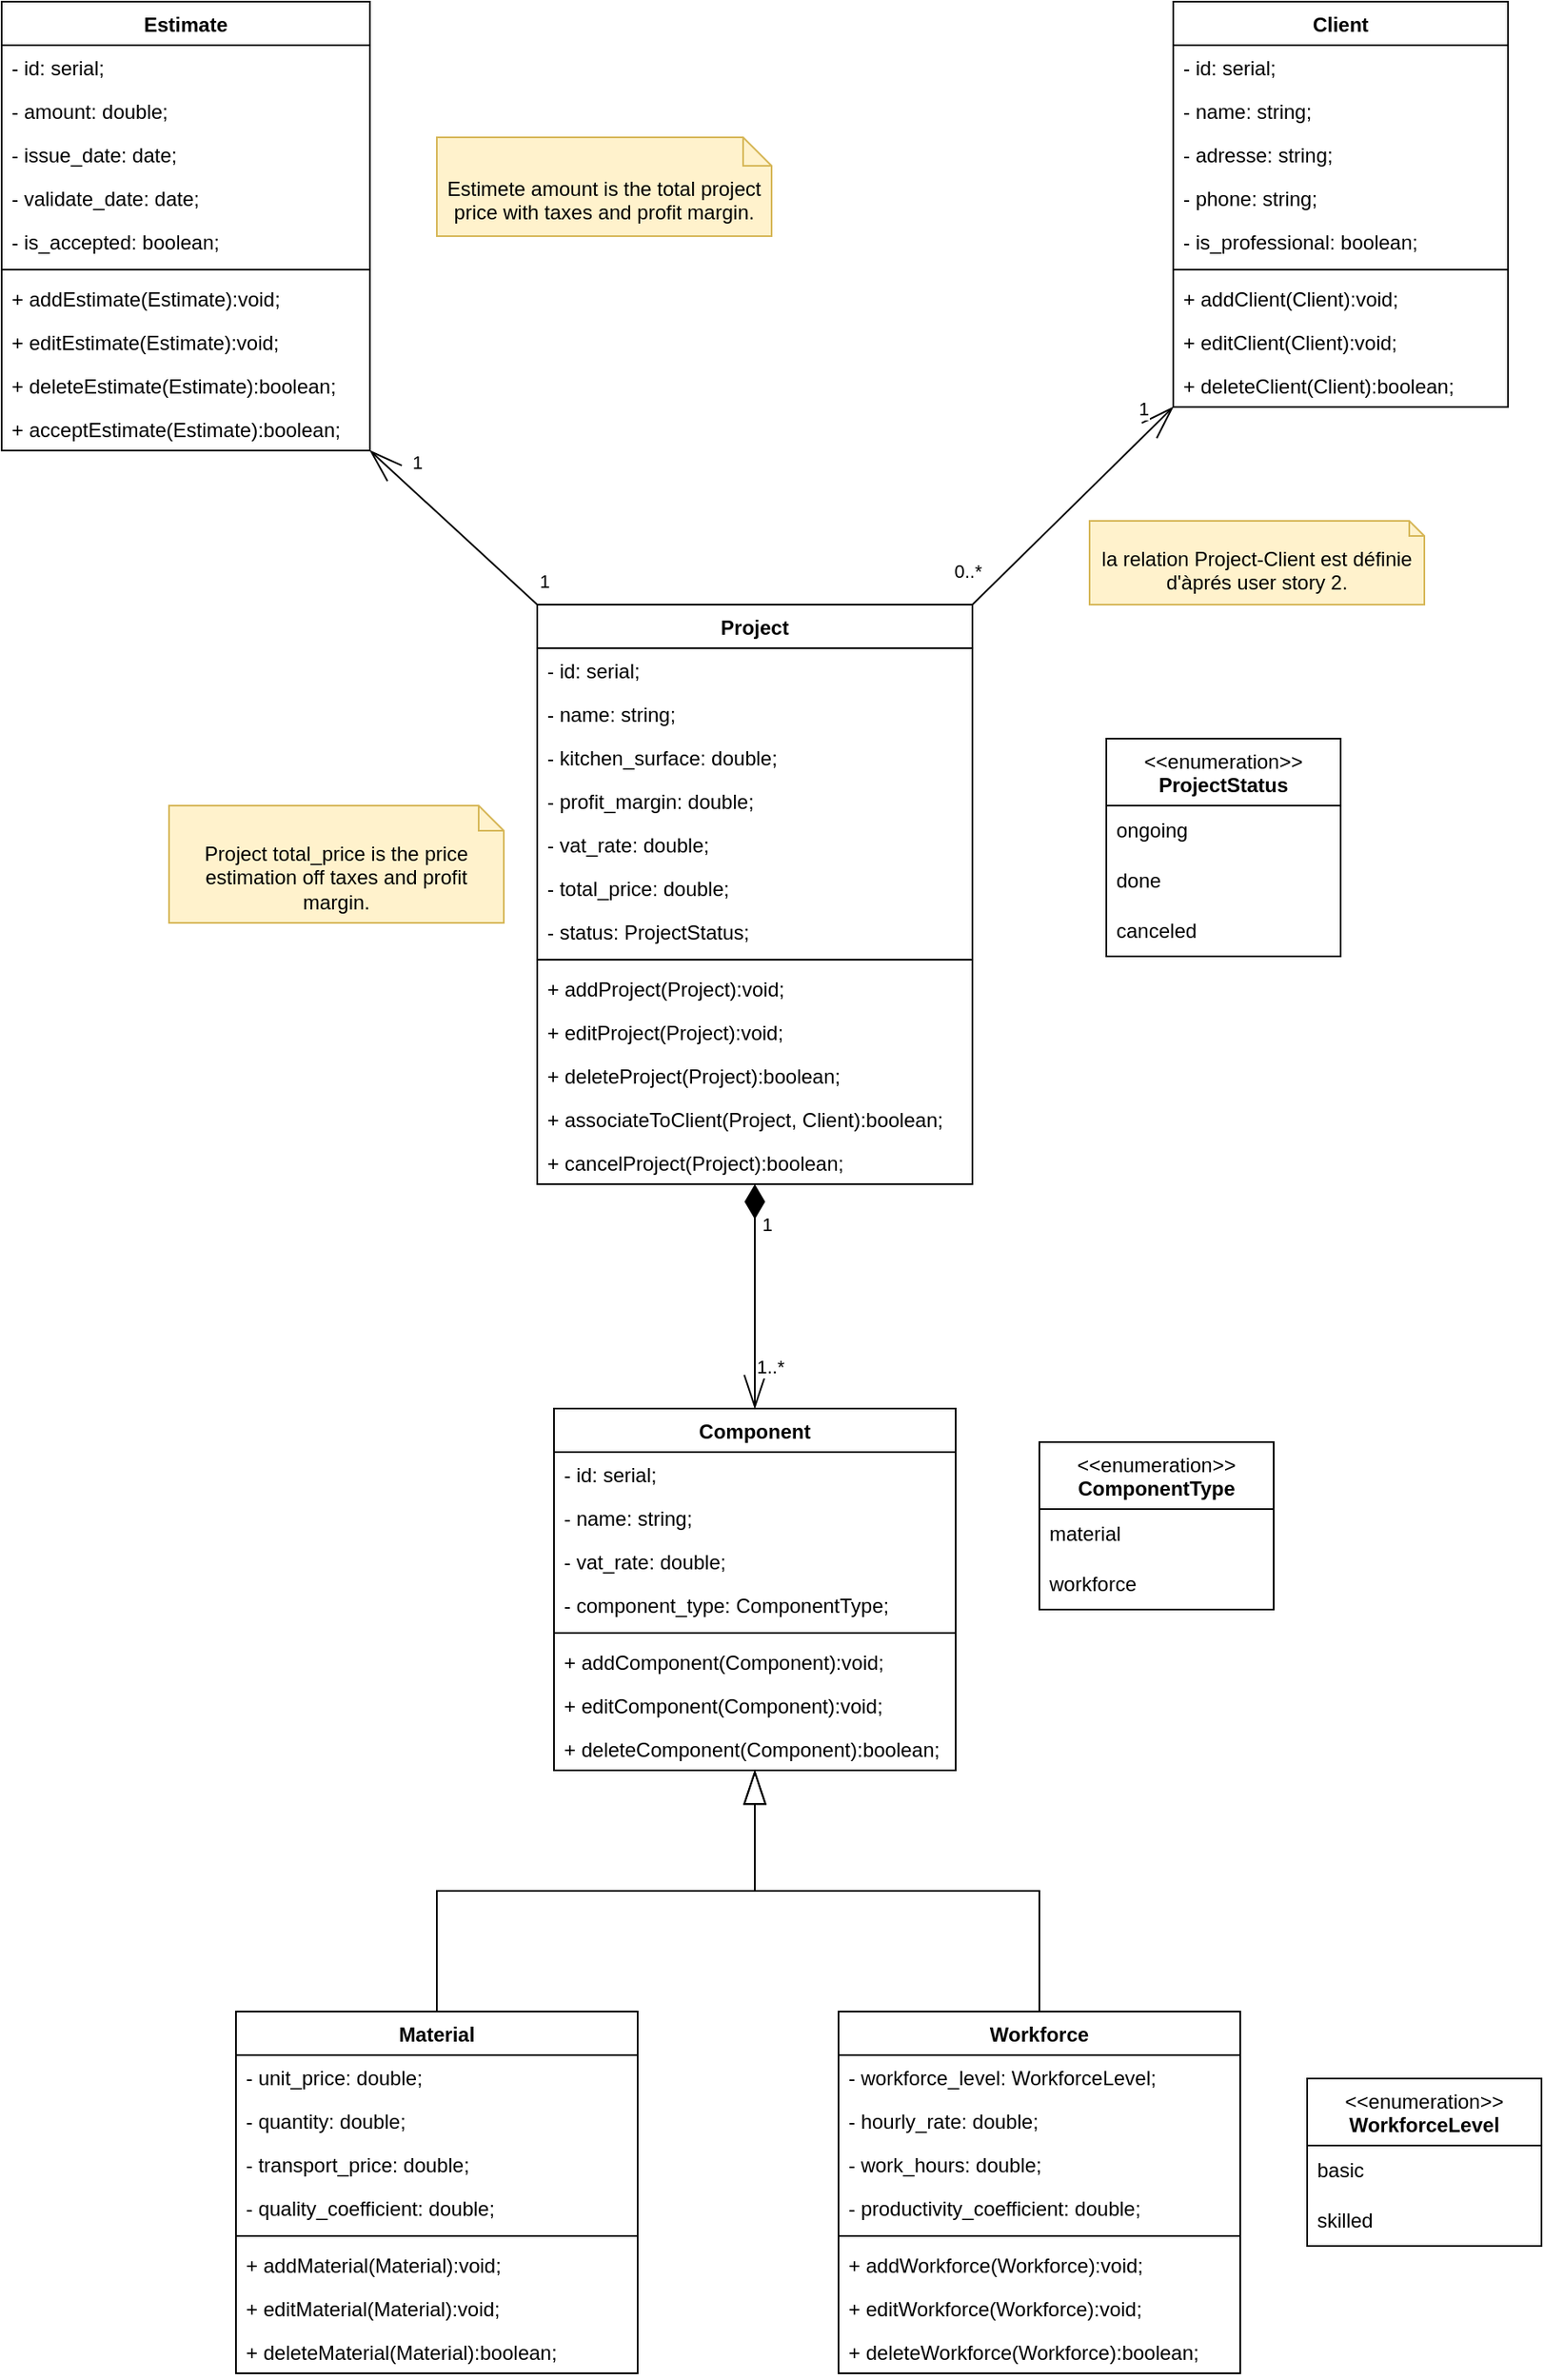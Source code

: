 <mxfile version="24.7.8">
  <diagram name="Class" id="Z4my6rKFRtbFITWfHtku">
    <mxGraphModel dx="1050" dy="621" grid="1" gridSize="10" guides="1" tooltips="1" connect="1" arrows="1" fold="1" page="1" pageScale="1" pageWidth="827" pageHeight="1169" math="0" shadow="0">
      <root>
        <mxCell id="0" />
        <mxCell id="1" parent="0" />
        <mxCell id="cM2csizYm42cRUb4WDKY-73" style="rounded=0;orthogonalLoop=1;jettySize=auto;html=1;exitX=0;exitY=0;exitDx=0;exitDy=0;entryX=1;entryY=1;entryDx=0;entryDy=0;endArrow=openThin;endFill=0;endSize=18;startArrow=none;startFill=0;" parent="1" source="cM2csizYm42cRUb4WDKY-1" target="cM2csizYm42cRUb4WDKY-54" edge="1">
          <mxGeometry relative="1" as="geometry" />
        </mxCell>
        <mxCell id="cM2csizYm42cRUb4WDKY-74" value="1" style="edgeLabel;html=1;align=center;verticalAlign=middle;resizable=0;points=[];" parent="cM2csizYm42cRUb4WDKY-73" vertex="1" connectable="0">
          <mxGeometry x="0.846" relative="1" as="geometry">
            <mxPoint x="20" as="offset" />
          </mxGeometry>
        </mxCell>
        <mxCell id="cM2csizYm42cRUb4WDKY-75" value="1" style="edgeLabel;html=1;align=center;verticalAlign=middle;resizable=0;points=[];" parent="cM2csizYm42cRUb4WDKY-73" vertex="1" connectable="0">
          <mxGeometry x="-0.889" y="1" relative="1" as="geometry">
            <mxPoint x="10" y="-10" as="offset" />
          </mxGeometry>
        </mxCell>
        <mxCell id="cM2csizYm42cRUb4WDKY-1" value="Project" style="swimlane;fontStyle=1;align=center;verticalAlign=top;childLayout=stackLayout;horizontal=1;startSize=26;horizontalStack=0;resizeParent=1;resizeParentMax=0;resizeLast=0;collapsible=1;marginBottom=0;whiteSpace=wrap;html=1;" parent="1" vertex="1">
          <mxGeometry x="420" y="400" width="260" height="346" as="geometry">
            <mxRectangle x="440" y="400" width="80" height="30" as="alternateBounds" />
          </mxGeometry>
        </mxCell>
        <mxCell id="cM2csizYm42cRUb4WDKY-2" value="- id: serial;" style="text;strokeColor=none;fillColor=none;align=left;verticalAlign=top;spacingLeft=4;spacingRight=4;overflow=hidden;rotatable=0;points=[[0,0.5],[1,0.5]];portConstraint=eastwest;whiteSpace=wrap;html=1;" parent="cM2csizYm42cRUb4WDKY-1" vertex="1">
          <mxGeometry y="26" width="260" height="26" as="geometry" />
        </mxCell>
        <mxCell id="cM2csizYm42cRUb4WDKY-5" value="- name: string;" style="text;strokeColor=none;fillColor=none;align=left;verticalAlign=top;spacingLeft=4;spacingRight=4;overflow=hidden;rotatable=0;points=[[0,0.5],[1,0.5]];portConstraint=eastwest;whiteSpace=wrap;html=1;" parent="cM2csizYm42cRUb4WDKY-1" vertex="1">
          <mxGeometry y="52" width="260" height="26" as="geometry" />
        </mxCell>
        <mxCell id="cM2csizYm42cRUb4WDKY-37" value="- kitchen_surface: double;" style="text;strokeColor=none;fillColor=none;align=left;verticalAlign=top;spacingLeft=4;spacingRight=4;overflow=hidden;rotatable=0;points=[[0,0.5],[1,0.5]];portConstraint=eastwest;whiteSpace=wrap;html=1;" parent="cM2csizYm42cRUb4WDKY-1" vertex="1">
          <mxGeometry y="78" width="260" height="26" as="geometry" />
        </mxCell>
        <mxCell id="cM2csizYm42cRUb4WDKY-6" value="- profit_margin: double;" style="text;strokeColor=none;fillColor=none;align=left;verticalAlign=top;spacingLeft=4;spacingRight=4;overflow=hidden;rotatable=0;points=[[0,0.5],[1,0.5]];portConstraint=eastwest;whiteSpace=wrap;html=1;" parent="cM2csizYm42cRUb4WDKY-1" vertex="1">
          <mxGeometry y="104" width="260" height="26" as="geometry" />
        </mxCell>
        <mxCell id="cM2csizYm42cRUb4WDKY-53" value="- vat_rate: double;" style="text;strokeColor=none;fillColor=none;align=left;verticalAlign=top;spacingLeft=4;spacingRight=4;overflow=hidden;rotatable=0;points=[[0,0.5],[1,0.5]];portConstraint=eastwest;whiteSpace=wrap;html=1;" parent="cM2csizYm42cRUb4WDKY-1" vertex="1">
          <mxGeometry y="130" width="260" height="26" as="geometry" />
        </mxCell>
        <mxCell id="cM2csizYm42cRUb4WDKY-7" value="- total_price: double;" style="text;strokeColor=none;fillColor=none;align=left;verticalAlign=top;spacingLeft=4;spacingRight=4;overflow=hidden;rotatable=0;points=[[0,0.5],[1,0.5]];portConstraint=eastwest;whiteSpace=wrap;html=1;" parent="cM2csizYm42cRUb4WDKY-1" vertex="1">
          <mxGeometry y="156" width="260" height="26" as="geometry" />
        </mxCell>
        <mxCell id="cM2csizYm42cRUb4WDKY-8" value="- status: ProjectStatus;" style="text;strokeColor=none;fillColor=none;align=left;verticalAlign=top;spacingLeft=4;spacingRight=4;overflow=hidden;rotatable=0;points=[[0,0.5],[1,0.5]];portConstraint=eastwest;whiteSpace=wrap;html=1;" parent="cM2csizYm42cRUb4WDKY-1" vertex="1">
          <mxGeometry y="182" width="260" height="26" as="geometry" />
        </mxCell>
        <mxCell id="cM2csizYm42cRUb4WDKY-3" value="" style="line;strokeWidth=1;fillColor=none;align=left;verticalAlign=middle;spacingTop=-1;spacingLeft=3;spacingRight=3;rotatable=0;labelPosition=right;points=[];portConstraint=eastwest;strokeColor=inherit;" parent="cM2csizYm42cRUb4WDKY-1" vertex="1">
          <mxGeometry y="208" width="260" height="8" as="geometry" />
        </mxCell>
        <mxCell id="cM2csizYm42cRUb4WDKY-4" value="+ addProject(Project):void;" style="text;strokeColor=none;fillColor=none;align=left;verticalAlign=top;spacingLeft=4;spacingRight=4;overflow=hidden;rotatable=0;points=[[0,0.5],[1,0.5]];portConstraint=eastwest;whiteSpace=wrap;html=1;" parent="cM2csizYm42cRUb4WDKY-1" vertex="1">
          <mxGeometry y="216" width="260" height="26" as="geometry" />
        </mxCell>
        <mxCell id="cM2csizYm42cRUb4WDKY-76" value="+ editProject(Project):void;" style="text;strokeColor=none;fillColor=none;align=left;verticalAlign=top;spacingLeft=4;spacingRight=4;overflow=hidden;rotatable=0;points=[[0,0.5],[1,0.5]];portConstraint=eastwest;whiteSpace=wrap;html=1;" parent="cM2csizYm42cRUb4WDKY-1" vertex="1">
          <mxGeometry y="242" width="260" height="26" as="geometry" />
        </mxCell>
        <mxCell id="cM2csizYm42cRUb4WDKY-77" value="+ deleteProject(Project):boolean;" style="text;strokeColor=none;fillColor=none;align=left;verticalAlign=top;spacingLeft=4;spacingRight=4;overflow=hidden;rotatable=0;points=[[0,0.5],[1,0.5]];portConstraint=eastwest;whiteSpace=wrap;html=1;" parent="cM2csizYm42cRUb4WDKY-1" vertex="1">
          <mxGeometry y="268" width="260" height="26" as="geometry" />
        </mxCell>
        <mxCell id="cM2csizYm42cRUb4WDKY-78" value="+ associateToClient(Project, Client):boolean;" style="text;strokeColor=none;fillColor=none;align=left;verticalAlign=top;spacingLeft=4;spacingRight=4;overflow=hidden;rotatable=0;points=[[0,0.5],[1,0.5]];portConstraint=eastwest;whiteSpace=wrap;html=1;" parent="cM2csizYm42cRUb4WDKY-1" vertex="1">
          <mxGeometry y="294" width="260" height="26" as="geometry" />
        </mxCell>
        <mxCell id="cM2csizYm42cRUb4WDKY-96" value="+ cancelProject(Project):boolean;" style="text;strokeColor=none;fillColor=none;align=left;verticalAlign=top;spacingLeft=4;spacingRight=4;overflow=hidden;rotatable=0;points=[[0,0.5],[1,0.5]];portConstraint=eastwest;whiteSpace=wrap;html=1;" parent="cM2csizYm42cRUb4WDKY-1" vertex="1">
          <mxGeometry y="320" width="260" height="26" as="geometry" />
        </mxCell>
        <mxCell id="cM2csizYm42cRUb4WDKY-65" style="rounded=0;orthogonalLoop=1;jettySize=auto;html=1;exitX=0.5;exitY=0;exitDx=0;exitDy=0;entryX=0.5;entryY=1;entryDx=0;entryDy=0;endArrow=diamondThin;endFill=1;endSize=18;startArrow=openThin;startFill=0;startSize=18;" parent="1" source="cM2csizYm42cRUb4WDKY-9" target="cM2csizYm42cRUb4WDKY-1" edge="1">
          <mxGeometry relative="1" as="geometry" />
        </mxCell>
        <mxCell id="cM2csizYm42cRUb4WDKY-66" value="1" style="edgeLabel;html=1;align=center;verticalAlign=middle;resizable=0;points=[];" parent="cM2csizYm42cRUb4WDKY-65" vertex="1" connectable="0">
          <mxGeometry x="0.65" y="-1" relative="1" as="geometry">
            <mxPoint x="6" as="offset" />
          </mxGeometry>
        </mxCell>
        <mxCell id="cM2csizYm42cRUb4WDKY-67" value="1..*" style="edgeLabel;html=1;align=center;verticalAlign=middle;resizable=0;points=[];" parent="cM2csizYm42cRUb4WDKY-65" vertex="1" connectable="0">
          <mxGeometry x="-0.779" y="1" relative="1" as="geometry">
            <mxPoint x="10" y="-10" as="offset" />
          </mxGeometry>
        </mxCell>
        <mxCell id="cM2csizYm42cRUb4WDKY-9" value="&lt;span style=&quot;text-align: left;&quot;&gt;Component&lt;/span&gt;" style="swimlane;fontStyle=1;align=center;verticalAlign=top;childLayout=stackLayout;horizontal=1;startSize=26;horizontalStack=0;resizeParent=1;resizeParentMax=0;resizeLast=0;collapsible=1;marginBottom=0;whiteSpace=wrap;html=1;" parent="1" vertex="1">
          <mxGeometry x="430" y="880" width="240" height="216" as="geometry">
            <mxRectangle x="430" y="680" width="100" height="30" as="alternateBounds" />
          </mxGeometry>
        </mxCell>
        <mxCell id="cM2csizYm42cRUb4WDKY-10" value="- id: serial;" style="text;strokeColor=none;fillColor=none;align=left;verticalAlign=top;spacingLeft=4;spacingRight=4;overflow=hidden;rotatable=0;points=[[0,0.5],[1,0.5]];portConstraint=eastwest;whiteSpace=wrap;html=1;" parent="cM2csizYm42cRUb4WDKY-9" vertex="1">
          <mxGeometry y="26" width="240" height="26" as="geometry" />
        </mxCell>
        <mxCell id="cM2csizYm42cRUb4WDKY-11" value="- name: string;" style="text;strokeColor=none;fillColor=none;align=left;verticalAlign=top;spacingLeft=4;spacingRight=4;overflow=hidden;rotatable=0;points=[[0,0.5],[1,0.5]];portConstraint=eastwest;whiteSpace=wrap;html=1;" parent="cM2csizYm42cRUb4WDKY-9" vertex="1">
          <mxGeometry y="52" width="240" height="26" as="geometry" />
        </mxCell>
        <mxCell id="cM2csizYm42cRUb4WDKY-25" value="- vat_rate: double;" style="text;strokeColor=none;fillColor=none;align=left;verticalAlign=top;spacingLeft=4;spacingRight=4;overflow=hidden;rotatable=0;points=[[0,0.5],[1,0.5]];portConstraint=eastwest;whiteSpace=wrap;html=1;" parent="cM2csizYm42cRUb4WDKY-9" vertex="1">
          <mxGeometry y="78" width="240" height="26" as="geometry" />
        </mxCell>
        <mxCell id="cM2csizYm42cRUb4WDKY-14" value="- component_type: ComponentType;" style="text;strokeColor=none;fillColor=none;align=left;verticalAlign=top;spacingLeft=4;spacingRight=4;overflow=hidden;rotatable=0;points=[[0,0.5],[1,0.5]];portConstraint=eastwest;whiteSpace=wrap;html=1;" parent="cM2csizYm42cRUb4WDKY-9" vertex="1">
          <mxGeometry y="104" width="240" height="26" as="geometry" />
        </mxCell>
        <mxCell id="cM2csizYm42cRUb4WDKY-15" value="" style="line;strokeWidth=1;fillColor=none;align=left;verticalAlign=middle;spacingTop=-1;spacingLeft=3;spacingRight=3;rotatable=0;labelPosition=right;points=[];portConstraint=eastwest;strokeColor=inherit;" parent="cM2csizYm42cRUb4WDKY-9" vertex="1">
          <mxGeometry y="130" width="240" height="8" as="geometry" />
        </mxCell>
        <mxCell id="cM2csizYm42cRUb4WDKY-86" value="+ addComponent(Component):void;" style="text;strokeColor=none;fillColor=none;align=left;verticalAlign=top;spacingLeft=4;spacingRight=4;overflow=hidden;rotatable=0;points=[[0,0.5],[1,0.5]];portConstraint=eastwest;whiteSpace=wrap;html=1;" parent="cM2csizYm42cRUb4WDKY-9" vertex="1">
          <mxGeometry y="138" width="240" height="26" as="geometry" />
        </mxCell>
        <mxCell id="cM2csizYm42cRUb4WDKY-87" value="+ editComponent(Component):void;" style="text;strokeColor=none;fillColor=none;align=left;verticalAlign=top;spacingLeft=4;spacingRight=4;overflow=hidden;rotatable=0;points=[[0,0.5],[1,0.5]];portConstraint=eastwest;whiteSpace=wrap;html=1;" parent="cM2csizYm42cRUb4WDKY-9" vertex="1">
          <mxGeometry y="164" width="240" height="26" as="geometry" />
        </mxCell>
        <mxCell id="cM2csizYm42cRUb4WDKY-88" value="+ deleteComponent(Component):boolean;" style="text;strokeColor=none;fillColor=none;align=left;verticalAlign=top;spacingLeft=4;spacingRight=4;overflow=hidden;rotatable=0;points=[[0,0.5],[1,0.5]];portConstraint=eastwest;whiteSpace=wrap;html=1;" parent="cM2csizYm42cRUb4WDKY-9" vertex="1">
          <mxGeometry y="190" width="240" height="26" as="geometry" />
        </mxCell>
        <mxCell id="cM2csizYm42cRUb4WDKY-17" value="&amp;lt;&amp;lt;enumeration&amp;gt;&amp;gt;&lt;br&gt;&lt;span style=&quot;text-align: left;&quot;&gt;&lt;b&gt;ProjectStatus&lt;/b&gt;&lt;/span&gt;" style="swimlane;fontStyle=0;align=center;verticalAlign=top;childLayout=stackLayout;horizontal=1;startSize=40;horizontalStack=0;resizeParent=1;resizeParentMax=0;resizeLast=0;collapsible=0;marginBottom=0;html=1;whiteSpace=wrap;" parent="1" vertex="1">
          <mxGeometry x="760" y="480" width="140" height="130" as="geometry" />
        </mxCell>
        <mxCell id="cM2csizYm42cRUb4WDKY-18" value="ongoing" style="text;html=1;strokeColor=none;fillColor=none;align=left;verticalAlign=middle;spacingLeft=4;spacingRight=4;overflow=hidden;rotatable=0;points=[[0,0.5],[1,0.5]];portConstraint=eastwest;whiteSpace=wrap;" parent="cM2csizYm42cRUb4WDKY-17" vertex="1">
          <mxGeometry y="40" width="140" height="30" as="geometry" />
        </mxCell>
        <mxCell id="cM2csizYm42cRUb4WDKY-19" value="done" style="text;html=1;strokeColor=none;fillColor=none;align=left;verticalAlign=middle;spacingLeft=4;spacingRight=4;overflow=hidden;rotatable=0;points=[[0,0.5],[1,0.5]];portConstraint=eastwest;whiteSpace=wrap;" parent="cM2csizYm42cRUb4WDKY-17" vertex="1">
          <mxGeometry y="70" width="140" height="30" as="geometry" />
        </mxCell>
        <mxCell id="cM2csizYm42cRUb4WDKY-20" value="canceled" style="text;html=1;strokeColor=none;fillColor=none;align=left;verticalAlign=middle;spacingLeft=4;spacingRight=4;overflow=hidden;rotatable=0;points=[[0,0.5],[1,0.5]];portConstraint=eastwest;whiteSpace=wrap;" parent="cM2csizYm42cRUb4WDKY-17" vertex="1">
          <mxGeometry y="100" width="140" height="30" as="geometry" />
        </mxCell>
        <mxCell id="cM2csizYm42cRUb4WDKY-21" value="&amp;lt;&amp;lt;enumeration&amp;gt;&amp;gt;&lt;br&gt;&lt;span style=&quot;text-align: left;&quot;&gt;&lt;b&gt;ComponentType&lt;/b&gt;&lt;/span&gt;" style="swimlane;fontStyle=0;align=center;verticalAlign=top;childLayout=stackLayout;horizontal=1;startSize=40;horizontalStack=0;resizeParent=1;resizeParentMax=0;resizeLast=0;collapsible=0;marginBottom=0;html=1;whiteSpace=wrap;" parent="1" vertex="1">
          <mxGeometry x="720" y="900" width="140" height="100" as="geometry" />
        </mxCell>
        <mxCell id="cM2csizYm42cRUb4WDKY-22" value="material" style="text;html=1;strokeColor=none;fillColor=none;align=left;verticalAlign=middle;spacingLeft=4;spacingRight=4;overflow=hidden;rotatable=0;points=[[0,0.5],[1,0.5]];portConstraint=eastwest;whiteSpace=wrap;" parent="cM2csizYm42cRUb4WDKY-21" vertex="1">
          <mxGeometry y="40" width="140" height="30" as="geometry" />
        </mxCell>
        <mxCell id="cM2csizYm42cRUb4WDKY-23" value="workforce" style="text;html=1;strokeColor=none;fillColor=none;align=left;verticalAlign=middle;spacingLeft=4;spacingRight=4;overflow=hidden;rotatable=0;points=[[0,0.5],[1,0.5]];portConstraint=eastwest;whiteSpace=wrap;" parent="cM2csizYm42cRUb4WDKY-21" vertex="1">
          <mxGeometry y="70" width="140" height="30" as="geometry" />
        </mxCell>
        <mxCell id="cM2csizYm42cRUb4WDKY-64" style="edgeStyle=elbowEdgeStyle;rounded=0;orthogonalLoop=1;jettySize=auto;html=1;exitX=0.5;exitY=0;exitDx=0;exitDy=0;elbow=vertical;endArrow=blockThin;endFill=0;endSize=18;" parent="1" source="cM2csizYm42cRUb4WDKY-28" target="cM2csizYm42cRUb4WDKY-9" edge="1">
          <mxGeometry relative="1" as="geometry">
            <mxPoint x="490" y="940" as="targetPoint" />
          </mxGeometry>
        </mxCell>
        <mxCell id="cM2csizYm42cRUb4WDKY-28" value="Material" style="swimlane;fontStyle=1;align=center;verticalAlign=top;childLayout=stackLayout;horizontal=1;startSize=26;horizontalStack=0;resizeParent=1;resizeParentMax=0;resizeLast=0;collapsible=1;marginBottom=0;whiteSpace=wrap;html=1;" parent="1" vertex="1">
          <mxGeometry x="240" y="1240" width="240" height="216" as="geometry">
            <mxRectangle x="260" y="900" width="80" height="30" as="alternateBounds" />
          </mxGeometry>
        </mxCell>
        <mxCell id="cM2csizYm42cRUb4WDKY-12" value="- unit_price: double;" style="text;strokeColor=none;fillColor=none;align=left;verticalAlign=top;spacingLeft=4;spacingRight=4;overflow=hidden;rotatable=0;points=[[0,0.5],[1,0.5]];portConstraint=eastwest;whiteSpace=wrap;html=1;" parent="cM2csizYm42cRUb4WDKY-28" vertex="1">
          <mxGeometry y="26" width="240" height="26" as="geometry" />
        </mxCell>
        <mxCell id="cM2csizYm42cRUb4WDKY-13" value="- quantity: double;" style="text;strokeColor=none;fillColor=none;align=left;verticalAlign=top;spacingLeft=4;spacingRight=4;overflow=hidden;rotatable=0;points=[[0,0.5],[1,0.5]];portConstraint=eastwest;whiteSpace=wrap;html=1;" parent="cM2csizYm42cRUb4WDKY-28" vertex="1">
          <mxGeometry y="52" width="240" height="26" as="geometry" />
        </mxCell>
        <mxCell id="cM2csizYm42cRUb4WDKY-26" value="- transport_price: double;" style="text;strokeColor=none;fillColor=none;align=left;verticalAlign=top;spacingLeft=4;spacingRight=4;overflow=hidden;rotatable=0;points=[[0,0.5],[1,0.5]];portConstraint=eastwest;whiteSpace=wrap;html=1;" parent="cM2csizYm42cRUb4WDKY-28" vertex="1">
          <mxGeometry y="78" width="240" height="26" as="geometry" />
        </mxCell>
        <mxCell id="cM2csizYm42cRUb4WDKY-27" value="- quality_coefficient: double;" style="text;strokeColor=none;fillColor=none;align=left;verticalAlign=top;spacingLeft=4;spacingRight=4;overflow=hidden;rotatable=0;points=[[0,0.5],[1,0.5]];portConstraint=eastwest;whiteSpace=wrap;html=1;" parent="cM2csizYm42cRUb4WDKY-28" vertex="1">
          <mxGeometry y="104" width="240" height="26" as="geometry" />
        </mxCell>
        <mxCell id="cM2csizYm42cRUb4WDKY-30" value="" style="line;strokeWidth=1;fillColor=none;align=left;verticalAlign=middle;spacingTop=-1;spacingLeft=3;spacingRight=3;rotatable=0;labelPosition=right;points=[];portConstraint=eastwest;strokeColor=inherit;" parent="cM2csizYm42cRUb4WDKY-28" vertex="1">
          <mxGeometry y="130" width="240" height="8" as="geometry" />
        </mxCell>
        <mxCell id="cM2csizYm42cRUb4WDKY-89" value="+ add&lt;span style=&quot;text-align: center;&quot;&gt;Material&lt;/span&gt;(&lt;span style=&quot;text-align: center;&quot;&gt;Material&lt;/span&gt;):void;" style="text;strokeColor=none;fillColor=none;align=left;verticalAlign=top;spacingLeft=4;spacingRight=4;overflow=hidden;rotatable=0;points=[[0,0.5],[1,0.5]];portConstraint=eastwest;whiteSpace=wrap;html=1;" parent="cM2csizYm42cRUb4WDKY-28" vertex="1">
          <mxGeometry y="138" width="240" height="26" as="geometry" />
        </mxCell>
        <mxCell id="cM2csizYm42cRUb4WDKY-90" value="+ edit&lt;span style=&quot;text-align: center;&quot;&gt;Material&lt;/span&gt;(&lt;span style=&quot;text-align: center;&quot;&gt;Material&lt;/span&gt;):void;" style="text;strokeColor=none;fillColor=none;align=left;verticalAlign=top;spacingLeft=4;spacingRight=4;overflow=hidden;rotatable=0;points=[[0,0.5],[1,0.5]];portConstraint=eastwest;whiteSpace=wrap;html=1;" parent="cM2csizYm42cRUb4WDKY-28" vertex="1">
          <mxGeometry y="164" width="240" height="26" as="geometry" />
        </mxCell>
        <mxCell id="cM2csizYm42cRUb4WDKY-91" value="+ delete&lt;span style=&quot;text-align: center;&quot;&gt;Material&lt;/span&gt;(&lt;span style=&quot;text-align: center;&quot;&gt;Material&lt;/span&gt;):boolean;" style="text;strokeColor=none;fillColor=none;align=left;verticalAlign=top;spacingLeft=4;spacingRight=4;overflow=hidden;rotatable=0;points=[[0,0.5],[1,0.5]];portConstraint=eastwest;whiteSpace=wrap;html=1;" parent="cM2csizYm42cRUb4WDKY-28" vertex="1">
          <mxGeometry y="190" width="240" height="26" as="geometry" />
        </mxCell>
        <mxCell id="cM2csizYm42cRUb4WDKY-63" style="edgeStyle=elbowEdgeStyle;rounded=0;orthogonalLoop=1;jettySize=auto;html=1;exitX=0.5;exitY=0;exitDx=0;exitDy=0;entryX=0.5;entryY=1;entryDx=0;entryDy=0;elbow=vertical;endArrow=blockThin;endFill=0;endSize=18;" parent="1" source="cM2csizYm42cRUb4WDKY-32" target="cM2csizYm42cRUb4WDKY-9" edge="1">
          <mxGeometry relative="1" as="geometry" />
        </mxCell>
        <mxCell id="cM2csizYm42cRUb4WDKY-32" value="Workforce" style="swimlane;fontStyle=1;align=center;verticalAlign=top;childLayout=stackLayout;horizontal=1;startSize=26;horizontalStack=0;resizeParent=1;resizeParentMax=0;resizeLast=0;collapsible=1;marginBottom=0;whiteSpace=wrap;html=1;" parent="1" vertex="1">
          <mxGeometry x="600" y="1240" width="240" height="216" as="geometry">
            <mxRectangle x="620" y="900" width="90" height="30" as="alternateBounds" />
          </mxGeometry>
        </mxCell>
        <mxCell id="cM2csizYm42cRUb4WDKY-33" value="- workforce_level: WorkforceLevel;" style="text;strokeColor=none;fillColor=none;align=left;verticalAlign=top;spacingLeft=4;spacingRight=4;overflow=hidden;rotatable=0;points=[[0,0.5],[1,0.5]];portConstraint=eastwest;whiteSpace=wrap;html=1;" parent="cM2csizYm42cRUb4WDKY-32" vertex="1">
          <mxGeometry y="26" width="240" height="26" as="geometry" />
        </mxCell>
        <mxCell id="cM2csizYm42cRUb4WDKY-38" value="- hourly_rate: double;" style="text;strokeColor=none;fillColor=none;align=left;verticalAlign=top;spacingLeft=4;spacingRight=4;overflow=hidden;rotatable=0;points=[[0,0.5],[1,0.5]];portConstraint=eastwest;whiteSpace=wrap;html=1;" parent="cM2csizYm42cRUb4WDKY-32" vertex="1">
          <mxGeometry y="52" width="240" height="26" as="geometry" />
        </mxCell>
        <mxCell id="cM2csizYm42cRUb4WDKY-39" value="- work_hours: double;" style="text;strokeColor=none;fillColor=none;align=left;verticalAlign=top;spacingLeft=4;spacingRight=4;overflow=hidden;rotatable=0;points=[[0,0.5],[1,0.5]];portConstraint=eastwest;whiteSpace=wrap;html=1;" parent="cM2csizYm42cRUb4WDKY-32" vertex="1">
          <mxGeometry y="78" width="240" height="26" as="geometry" />
        </mxCell>
        <mxCell id="cM2csizYm42cRUb4WDKY-40" value="- productivity_coefficient: double;" style="text;strokeColor=none;fillColor=none;align=left;verticalAlign=top;spacingLeft=4;spacingRight=4;overflow=hidden;rotatable=0;points=[[0,0.5],[1,0.5]];portConstraint=eastwest;whiteSpace=wrap;html=1;" parent="cM2csizYm42cRUb4WDKY-32" vertex="1">
          <mxGeometry y="104" width="240" height="26" as="geometry" />
        </mxCell>
        <mxCell id="cM2csizYm42cRUb4WDKY-34" value="" style="line;strokeWidth=1;fillColor=none;align=left;verticalAlign=middle;spacingTop=-1;spacingLeft=3;spacingRight=3;rotatable=0;labelPosition=right;points=[];portConstraint=eastwest;strokeColor=inherit;" parent="cM2csizYm42cRUb4WDKY-32" vertex="1">
          <mxGeometry y="130" width="240" height="8" as="geometry" />
        </mxCell>
        <mxCell id="cM2csizYm42cRUb4WDKY-93" value="+ add&lt;span style=&quot;text-align: center;&quot;&gt;Workforce&lt;/span&gt;(&lt;span style=&quot;text-align: center;&quot;&gt;Workforce&lt;/span&gt;):void;" style="text;strokeColor=none;fillColor=none;align=left;verticalAlign=top;spacingLeft=4;spacingRight=4;overflow=hidden;rotatable=0;points=[[0,0.5],[1,0.5]];portConstraint=eastwest;whiteSpace=wrap;html=1;" parent="cM2csizYm42cRUb4WDKY-32" vertex="1">
          <mxGeometry y="138" width="240" height="26" as="geometry" />
        </mxCell>
        <mxCell id="cM2csizYm42cRUb4WDKY-94" value="+ edit&lt;span style=&quot;text-align: center;&quot;&gt;Workforce&lt;/span&gt;(&lt;span style=&quot;text-align: center;&quot;&gt;Workforce&lt;/span&gt;):void;" style="text;strokeColor=none;fillColor=none;align=left;verticalAlign=top;spacingLeft=4;spacingRight=4;overflow=hidden;rotatable=0;points=[[0,0.5],[1,0.5]];portConstraint=eastwest;whiteSpace=wrap;html=1;" parent="cM2csizYm42cRUb4WDKY-32" vertex="1">
          <mxGeometry y="164" width="240" height="26" as="geometry" />
        </mxCell>
        <mxCell id="cM2csizYm42cRUb4WDKY-95" value="+ delete&lt;span style=&quot;text-align: center;&quot;&gt;Workforce&lt;/span&gt;(&lt;span style=&quot;text-align: center;&quot;&gt;Workforce&lt;/span&gt;):boolean;" style="text;strokeColor=none;fillColor=none;align=left;verticalAlign=top;spacingLeft=4;spacingRight=4;overflow=hidden;rotatable=0;points=[[0,0.5],[1,0.5]];portConstraint=eastwest;whiteSpace=wrap;html=1;" parent="cM2csizYm42cRUb4WDKY-32" vertex="1">
          <mxGeometry y="190" width="240" height="26" as="geometry" />
        </mxCell>
        <mxCell id="cM2csizYm42cRUb4WDKY-41" value="&amp;lt;&amp;lt;enumeration&amp;gt;&amp;gt;&lt;br&gt;&lt;span style=&quot;text-align: left;&quot;&gt;&lt;b&gt;WorkforceLevel&lt;/b&gt;&lt;/span&gt;" style="swimlane;fontStyle=0;align=center;verticalAlign=top;childLayout=stackLayout;horizontal=1;startSize=40;horizontalStack=0;resizeParent=1;resizeParentMax=0;resizeLast=0;collapsible=0;marginBottom=0;html=1;whiteSpace=wrap;" parent="1" vertex="1">
          <mxGeometry x="880" y="1280" width="140" height="100" as="geometry" />
        </mxCell>
        <mxCell id="cM2csizYm42cRUb4WDKY-42" value="basic" style="text;html=1;strokeColor=none;fillColor=none;align=left;verticalAlign=middle;spacingLeft=4;spacingRight=4;overflow=hidden;rotatable=0;points=[[0,0.5],[1,0.5]];portConstraint=eastwest;whiteSpace=wrap;" parent="cM2csizYm42cRUb4WDKY-41" vertex="1">
          <mxGeometry y="40" width="140" height="30" as="geometry" />
        </mxCell>
        <mxCell id="cM2csizYm42cRUb4WDKY-43" value="skilled" style="text;html=1;strokeColor=none;fillColor=none;align=left;verticalAlign=middle;spacingLeft=4;spacingRight=4;overflow=hidden;rotatable=0;points=[[0,0.5],[1,0.5]];portConstraint=eastwest;whiteSpace=wrap;" parent="cM2csizYm42cRUb4WDKY-41" vertex="1">
          <mxGeometry y="70" width="140" height="30" as="geometry" />
        </mxCell>
        <mxCell id="cM2csizYm42cRUb4WDKY-68" style="rounded=0;orthogonalLoop=1;jettySize=auto;html=1;exitX=0;exitY=1;exitDx=0;exitDy=0;entryX=1;entryY=0;entryDx=0;entryDy=0;endArrow=none;endFill=0;startArrow=openThin;startFill=0;endSize=18;startSize=18;" parent="1" source="cM2csizYm42cRUb4WDKY-44" target="cM2csizYm42cRUb4WDKY-1" edge="1">
          <mxGeometry relative="1" as="geometry" />
        </mxCell>
        <mxCell id="cM2csizYm42cRUb4WDKY-70" value="1" style="edgeLabel;html=1;align=center;verticalAlign=middle;resizable=0;points=[];" parent="cM2csizYm42cRUb4WDKY-68" vertex="1" connectable="0">
          <mxGeometry x="-0.909" y="-3" relative="1" as="geometry">
            <mxPoint x="-11" y="-2" as="offset" />
          </mxGeometry>
        </mxCell>
        <mxCell id="cM2csizYm42cRUb4WDKY-71" value="0..*" style="edgeLabel;html=1;align=center;verticalAlign=middle;resizable=0;points=[];" parent="cM2csizYm42cRUb4WDKY-68" vertex="1" connectable="0">
          <mxGeometry x="0.861" y="-1" relative="1" as="geometry">
            <mxPoint x="-11" y="-11" as="offset" />
          </mxGeometry>
        </mxCell>
        <mxCell id="cM2csizYm42cRUb4WDKY-44" value="Client" style="swimlane;fontStyle=1;align=center;verticalAlign=top;childLayout=stackLayout;horizontal=1;startSize=26;horizontalStack=0;resizeParent=1;resizeParentMax=0;resizeLast=0;collapsible=1;marginBottom=0;whiteSpace=wrap;html=1;" parent="1" vertex="1">
          <mxGeometry x="800" y="40" width="200" height="242" as="geometry">
            <mxRectangle x="660" y="160" width="70" height="30" as="alternateBounds" />
          </mxGeometry>
        </mxCell>
        <mxCell id="cM2csizYm42cRUb4WDKY-45" value="- id: serial;" style="text;strokeColor=none;fillColor=none;align=left;verticalAlign=top;spacingLeft=4;spacingRight=4;overflow=hidden;rotatable=0;points=[[0,0.5],[1,0.5]];portConstraint=eastwest;whiteSpace=wrap;html=1;" parent="cM2csizYm42cRUb4WDKY-44" vertex="1">
          <mxGeometry y="26" width="200" height="26" as="geometry" />
        </mxCell>
        <mxCell id="cM2csizYm42cRUb4WDKY-48" value="- name: string;" style="text;strokeColor=none;fillColor=none;align=left;verticalAlign=top;spacingLeft=4;spacingRight=4;overflow=hidden;rotatable=0;points=[[0,0.5],[1,0.5]];portConstraint=eastwest;whiteSpace=wrap;html=1;" parent="cM2csizYm42cRUb4WDKY-44" vertex="1">
          <mxGeometry y="52" width="200" height="26" as="geometry" />
        </mxCell>
        <mxCell id="cM2csizYm42cRUb4WDKY-49" value="- adresse: string;" style="text;strokeColor=none;fillColor=none;align=left;verticalAlign=top;spacingLeft=4;spacingRight=4;overflow=hidden;rotatable=0;points=[[0,0.5],[1,0.5]];portConstraint=eastwest;whiteSpace=wrap;html=1;" parent="cM2csizYm42cRUb4WDKY-44" vertex="1">
          <mxGeometry y="78" width="200" height="26" as="geometry" />
        </mxCell>
        <mxCell id="cM2csizYm42cRUb4WDKY-50" value="- phone: string;" style="text;strokeColor=none;fillColor=none;align=left;verticalAlign=top;spacingLeft=4;spacingRight=4;overflow=hidden;rotatable=0;points=[[0,0.5],[1,0.5]];portConstraint=eastwest;whiteSpace=wrap;html=1;" parent="cM2csizYm42cRUb4WDKY-44" vertex="1">
          <mxGeometry y="104" width="200" height="26" as="geometry" />
        </mxCell>
        <mxCell id="cM2csizYm42cRUb4WDKY-51" value="- is_professional: boolean;" style="text;strokeColor=none;fillColor=none;align=left;verticalAlign=top;spacingLeft=4;spacingRight=4;overflow=hidden;rotatable=0;points=[[0,0.5],[1,0.5]];portConstraint=eastwest;whiteSpace=wrap;html=1;" parent="cM2csizYm42cRUb4WDKY-44" vertex="1">
          <mxGeometry y="130" width="200" height="26" as="geometry" />
        </mxCell>
        <mxCell id="cM2csizYm42cRUb4WDKY-46" value="" style="line;strokeWidth=1;fillColor=none;align=left;verticalAlign=middle;spacingTop=-1;spacingLeft=3;spacingRight=3;rotatable=0;labelPosition=right;points=[];portConstraint=eastwest;strokeColor=inherit;" parent="cM2csizYm42cRUb4WDKY-44" vertex="1">
          <mxGeometry y="156" width="200" height="8" as="geometry" />
        </mxCell>
        <mxCell id="cM2csizYm42cRUb4WDKY-79" value="+ add&lt;span style=&quot;text-align: center;&quot;&gt;Client&lt;/span&gt;(&lt;span style=&quot;text-align: center;&quot;&gt;Client&lt;/span&gt;):void;" style="text;strokeColor=none;fillColor=none;align=left;verticalAlign=top;spacingLeft=4;spacingRight=4;overflow=hidden;rotatable=0;points=[[0,0.5],[1,0.5]];portConstraint=eastwest;whiteSpace=wrap;html=1;" parent="cM2csizYm42cRUb4WDKY-44" vertex="1">
          <mxGeometry y="164" width="200" height="26" as="geometry" />
        </mxCell>
        <mxCell id="cM2csizYm42cRUb4WDKY-80" value="+ edit&lt;span style=&quot;text-align: center;&quot;&gt;Client&lt;/span&gt;(&lt;span style=&quot;text-align: center;&quot;&gt;Client&lt;/span&gt;):void;" style="text;strokeColor=none;fillColor=none;align=left;verticalAlign=top;spacingLeft=4;spacingRight=4;overflow=hidden;rotatable=0;points=[[0,0.5],[1,0.5]];portConstraint=eastwest;whiteSpace=wrap;html=1;" parent="cM2csizYm42cRUb4WDKY-44" vertex="1">
          <mxGeometry y="190" width="200" height="26" as="geometry" />
        </mxCell>
        <mxCell id="cM2csizYm42cRUb4WDKY-81" value="+ delete&lt;span style=&quot;text-align: center;&quot;&gt;Client&lt;/span&gt;(&lt;span style=&quot;text-align: center;&quot;&gt;Client&lt;/span&gt;):boolean;" style="text;strokeColor=none;fillColor=none;align=left;verticalAlign=top;spacingLeft=4;spacingRight=4;overflow=hidden;rotatable=0;points=[[0,0.5],[1,0.5]];portConstraint=eastwest;whiteSpace=wrap;html=1;" parent="cM2csizYm42cRUb4WDKY-44" vertex="1">
          <mxGeometry y="216" width="200" height="26" as="geometry" />
        </mxCell>
        <mxCell id="cM2csizYm42cRUb4WDKY-52" value="Project total_price is the price estimation off taxes and profit margin." style="shape=note2;boundedLbl=1;whiteSpace=wrap;html=1;size=15;verticalAlign=top;align=center;fillColor=#fff2cc;strokeColor=#d6b656;" parent="1" vertex="1">
          <mxGeometry x="200" y="520" width="200" height="70" as="geometry" />
        </mxCell>
        <mxCell id="cM2csizYm42cRUb4WDKY-54" value="Estimate" style="swimlane;fontStyle=1;align=center;verticalAlign=top;childLayout=stackLayout;horizontal=1;startSize=26;horizontalStack=0;resizeParent=1;resizeParentMax=0;resizeLast=0;collapsible=1;marginBottom=0;whiteSpace=wrap;html=1;" parent="1" vertex="1">
          <mxGeometry x="100" y="40" width="220" height="268" as="geometry">
            <mxRectangle x="200" y="160" width="90" height="30" as="alternateBounds" />
          </mxGeometry>
        </mxCell>
        <mxCell id="cM2csizYm42cRUb4WDKY-55" value="- id: serial;" style="text;strokeColor=none;fillColor=none;align=left;verticalAlign=top;spacingLeft=4;spacingRight=4;overflow=hidden;rotatable=0;points=[[0,0.5],[1,0.5]];portConstraint=eastwest;whiteSpace=wrap;html=1;" parent="cM2csizYm42cRUb4WDKY-54" vertex="1">
          <mxGeometry y="26" width="220" height="26" as="geometry" />
        </mxCell>
        <mxCell id="cM2csizYm42cRUb4WDKY-58" value="- amount: double;" style="text;strokeColor=none;fillColor=none;align=left;verticalAlign=top;spacingLeft=4;spacingRight=4;overflow=hidden;rotatable=0;points=[[0,0.5],[1,0.5]];portConstraint=eastwest;whiteSpace=wrap;html=1;" parent="cM2csizYm42cRUb4WDKY-54" vertex="1">
          <mxGeometry y="52" width="220" height="26" as="geometry" />
        </mxCell>
        <mxCell id="cM2csizYm42cRUb4WDKY-60" value="- issue_date: date;" style="text;strokeColor=none;fillColor=none;align=left;verticalAlign=top;spacingLeft=4;spacingRight=4;overflow=hidden;rotatable=0;points=[[0,0.5],[1,0.5]];portConstraint=eastwest;whiteSpace=wrap;html=1;" parent="cM2csizYm42cRUb4WDKY-54" vertex="1">
          <mxGeometry y="78" width="220" height="26" as="geometry" />
        </mxCell>
        <mxCell id="cM2csizYm42cRUb4WDKY-61" value="- validate_date: date;" style="text;strokeColor=none;fillColor=none;align=left;verticalAlign=top;spacingLeft=4;spacingRight=4;overflow=hidden;rotatable=0;points=[[0,0.5],[1,0.5]];portConstraint=eastwest;whiteSpace=wrap;html=1;" parent="cM2csizYm42cRUb4WDKY-54" vertex="1">
          <mxGeometry y="104" width="220" height="26" as="geometry" />
        </mxCell>
        <mxCell id="cM2csizYm42cRUb4WDKY-62" value="- is_accepted: boolean;" style="text;strokeColor=none;fillColor=none;align=left;verticalAlign=top;spacingLeft=4;spacingRight=4;overflow=hidden;rotatable=0;points=[[0,0.5],[1,0.5]];portConstraint=eastwest;whiteSpace=wrap;html=1;" parent="cM2csizYm42cRUb4WDKY-54" vertex="1">
          <mxGeometry y="130" width="220" height="26" as="geometry" />
        </mxCell>
        <mxCell id="cM2csizYm42cRUb4WDKY-56" value="" style="line;strokeWidth=1;fillColor=none;align=left;verticalAlign=middle;spacingTop=-1;spacingLeft=3;spacingRight=3;rotatable=0;labelPosition=right;points=[];portConstraint=eastwest;strokeColor=inherit;" parent="cM2csizYm42cRUb4WDKY-54" vertex="1">
          <mxGeometry y="156" width="220" height="8" as="geometry" />
        </mxCell>
        <mxCell id="cM2csizYm42cRUb4WDKY-82" value="+ add&lt;span style=&quot;text-align: center;&quot;&gt;Estimate&lt;/span&gt;(&lt;span style=&quot;text-align: center;&quot;&gt;Estimate&lt;/span&gt;):void;" style="text;strokeColor=none;fillColor=none;align=left;verticalAlign=top;spacingLeft=4;spacingRight=4;overflow=hidden;rotatable=0;points=[[0,0.5],[1,0.5]];portConstraint=eastwest;whiteSpace=wrap;html=1;" parent="cM2csizYm42cRUb4WDKY-54" vertex="1">
          <mxGeometry y="164" width="220" height="26" as="geometry" />
        </mxCell>
        <mxCell id="cM2csizYm42cRUb4WDKY-83" value="+ edit&lt;span style=&quot;text-align: center;&quot;&gt;Estimate&lt;/span&gt;(&lt;span style=&quot;text-align: center;&quot;&gt;Estimate&lt;/span&gt;):void;" style="text;strokeColor=none;fillColor=none;align=left;verticalAlign=top;spacingLeft=4;spacingRight=4;overflow=hidden;rotatable=0;points=[[0,0.5],[1,0.5]];portConstraint=eastwest;whiteSpace=wrap;html=1;" parent="cM2csizYm42cRUb4WDKY-54" vertex="1">
          <mxGeometry y="190" width="220" height="26" as="geometry" />
        </mxCell>
        <mxCell id="cM2csizYm42cRUb4WDKY-84" value="+ delete&lt;span style=&quot;text-align: center;&quot;&gt;Estimate&lt;/span&gt;(&lt;span style=&quot;text-align: center;&quot;&gt;Estimate&lt;/span&gt;):boolean;" style="text;strokeColor=none;fillColor=none;align=left;verticalAlign=top;spacingLeft=4;spacingRight=4;overflow=hidden;rotatable=0;points=[[0,0.5],[1,0.5]];portConstraint=eastwest;whiteSpace=wrap;html=1;" parent="cM2csizYm42cRUb4WDKY-54" vertex="1">
          <mxGeometry y="216" width="220" height="26" as="geometry" />
        </mxCell>
        <mxCell id="cM2csizYm42cRUb4WDKY-85" value="+ accept&lt;span style=&quot;text-align: center;&quot;&gt;Estimate&lt;/span&gt;(&lt;span style=&quot;text-align: center;&quot;&gt;Estimate&lt;/span&gt;):boolean;" style="text;strokeColor=none;fillColor=none;align=left;verticalAlign=top;spacingLeft=4;spacingRight=4;overflow=hidden;rotatable=0;points=[[0,0.5],[1,0.5]];portConstraint=eastwest;whiteSpace=wrap;html=1;" parent="cM2csizYm42cRUb4WDKY-54" vertex="1">
          <mxGeometry y="242" width="220" height="26" as="geometry" />
        </mxCell>
        <mxCell id="cM2csizYm42cRUb4WDKY-59" value="Estimete amount is the total project price with taxes and profit margin." style="shape=note2;boundedLbl=1;whiteSpace=wrap;html=1;size=17;verticalAlign=top;align=center;fillColor=#fff2cc;strokeColor=#d6b656;" parent="1" vertex="1">
          <mxGeometry x="360" y="121" width="200" height="59" as="geometry" />
        </mxCell>
        <mxCell id="8MjLAeuCIEA6Y06_H98c-1" value="la relation Project-Client est définie d&#39;àprés user story 2." style="shape=note2;boundedLbl=1;whiteSpace=wrap;html=1;size=9;verticalAlign=top;align=center;fillColor=#fff2cc;strokeColor=#d6b656;" parent="1" vertex="1">
          <mxGeometry x="750" y="350" width="200" height="50" as="geometry" />
        </mxCell>
      </root>
    </mxGraphModel>
  </diagram>
</mxfile>
